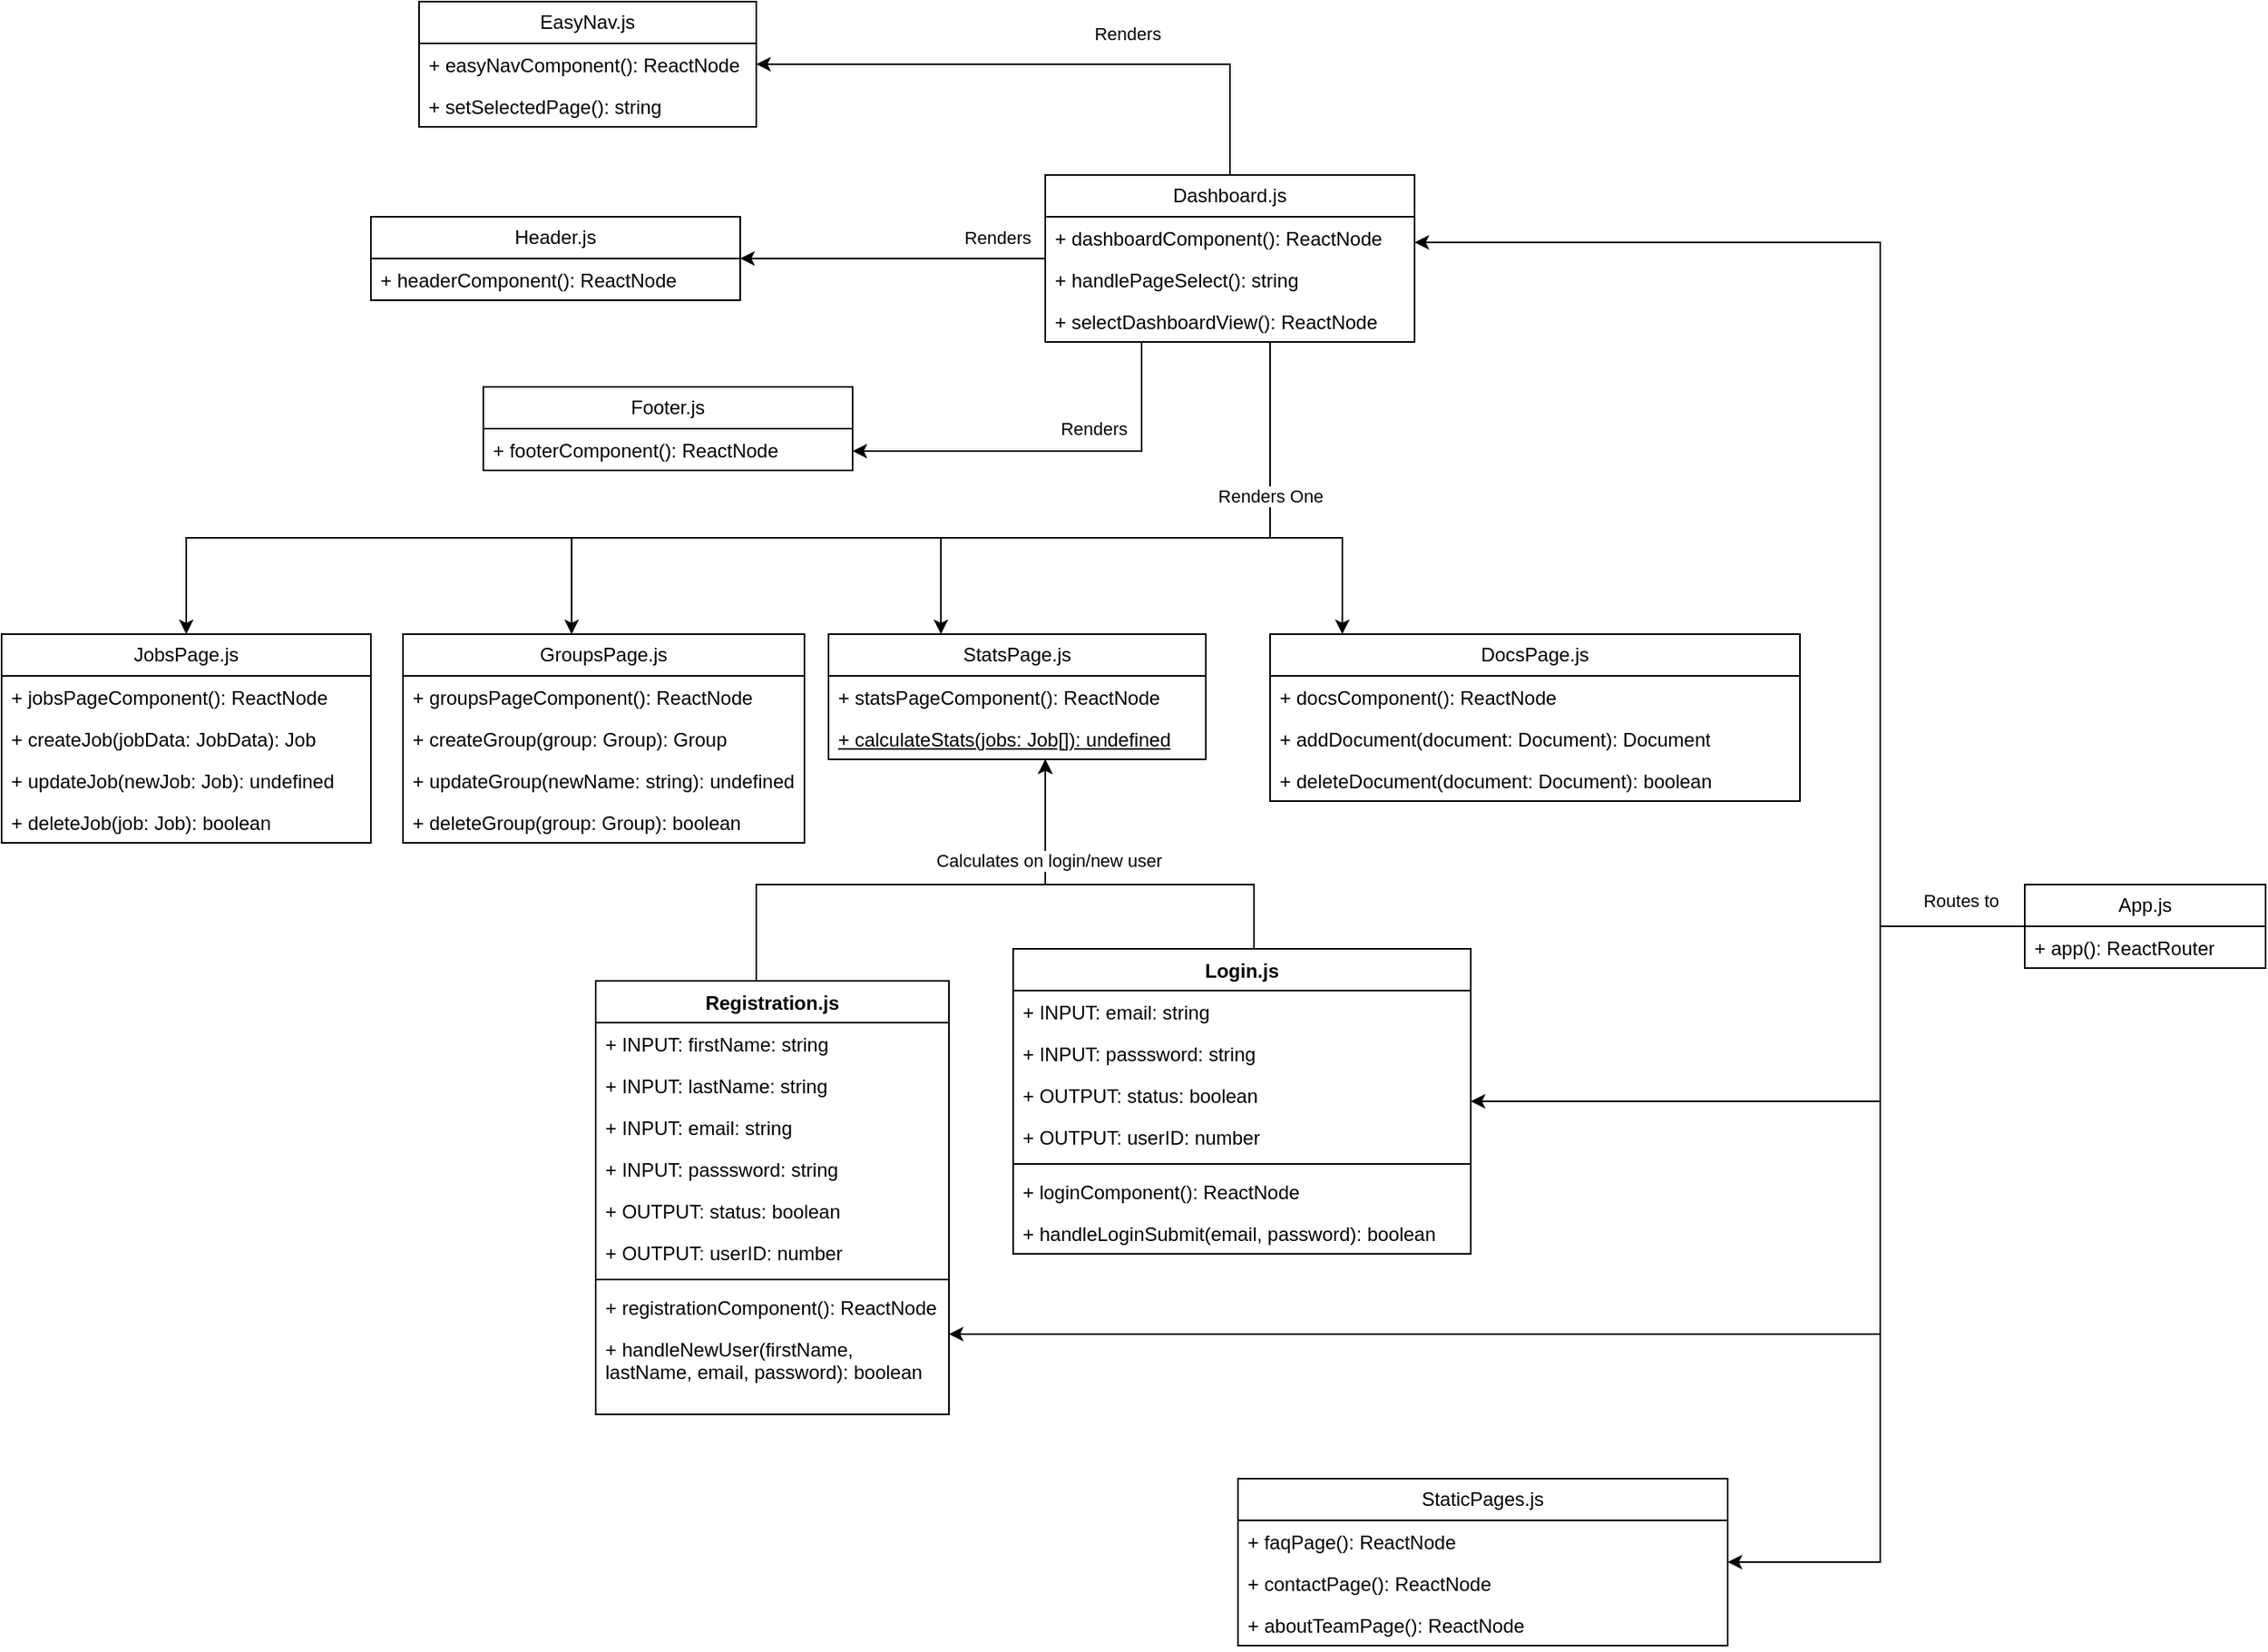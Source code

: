 <mxfile version="26.0.16">
  <diagram name="Page-1" id="zsL1fzsCl1nbroRvegYd">
    <mxGraphModel grid="1" page="1" gridSize="10" guides="1" tooltips="1" connect="1" arrows="1" fold="1" pageScale="1" pageWidth="850" pageHeight="1100" math="0" shadow="0">
      <root>
        <mxCell id="0" />
        <mxCell id="1" parent="0" />
        <mxCell id="69Bt8prux-WzrRiuDXp2-17" value="JobsPage.js" style="swimlane;fontStyle=0;childLayout=stackLayout;horizontal=1;startSize=26;fillColor=none;horizontalStack=0;resizeParent=1;resizeParentMax=0;resizeLast=0;collapsible=1;marginBottom=0;whiteSpace=wrap;html=1;" vertex="1" parent="1">
          <mxGeometry x="145" y="424" width="230" height="130" as="geometry" />
        </mxCell>
        <mxCell id="69Bt8prux-WzrRiuDXp2-19" value="+ jobsPageComponent(): ReactNode" style="text;strokeColor=none;fillColor=none;align=left;verticalAlign=top;spacingLeft=4;spacingRight=4;overflow=hidden;rotatable=0;points=[[0,0.5],[1,0.5]];portConstraint=eastwest;whiteSpace=wrap;html=1;" vertex="1" parent="69Bt8prux-WzrRiuDXp2-17">
          <mxGeometry y="26" width="230" height="26" as="geometry" />
        </mxCell>
        <mxCell id="69Bt8prux-WzrRiuDXp2-18" value="+ createJob(jobData: JobData): Job" style="text;strokeColor=none;fillColor=none;align=left;verticalAlign=top;spacingLeft=4;spacingRight=4;overflow=hidden;rotatable=0;points=[[0,0.5],[1,0.5]];portConstraint=eastwest;whiteSpace=wrap;html=1;" vertex="1" parent="69Bt8prux-WzrRiuDXp2-17">
          <mxGeometry y="52" width="230" height="26" as="geometry" />
        </mxCell>
        <mxCell id="69Bt8prux-WzrRiuDXp2-20" value="+ updateJob(newJob: Job): undefined" style="text;strokeColor=none;fillColor=none;align=left;verticalAlign=top;spacingLeft=4;spacingRight=4;overflow=hidden;rotatable=0;points=[[0,0.5],[1,0.5]];portConstraint=eastwest;whiteSpace=wrap;html=1;" vertex="1" parent="69Bt8prux-WzrRiuDXp2-17">
          <mxGeometry y="78" width="230" height="26" as="geometry" />
        </mxCell>
        <mxCell id="69Bt8prux-WzrRiuDXp2-96" value="+ deleteJob(job: Job): boolean" style="text;strokeColor=none;fillColor=none;align=left;verticalAlign=top;spacingLeft=4;spacingRight=4;overflow=hidden;rotatable=0;points=[[0,0.5],[1,0.5]];portConstraint=eastwest;whiteSpace=wrap;html=1;" vertex="1" parent="69Bt8prux-WzrRiuDXp2-17">
          <mxGeometry y="104" width="230" height="26" as="geometry" />
        </mxCell>
        <mxCell id="69Bt8prux-WzrRiuDXp2-21" value="Header.js" style="swimlane;fontStyle=0;childLayout=stackLayout;horizontal=1;startSize=26;fillColor=none;horizontalStack=0;resizeParent=1;resizeParentMax=0;resizeLast=0;collapsible=1;marginBottom=0;whiteSpace=wrap;html=1;" vertex="1" parent="1">
          <mxGeometry x="375" y="164" width="230" height="52" as="geometry" />
        </mxCell>
        <mxCell id="69Bt8prux-WzrRiuDXp2-22" value="+ headerComponent(): ReactNode" style="text;strokeColor=none;fillColor=none;align=left;verticalAlign=top;spacingLeft=4;spacingRight=4;overflow=hidden;rotatable=0;points=[[0,0.5],[1,0.5]];portConstraint=eastwest;whiteSpace=wrap;html=1;" vertex="1" parent="69Bt8prux-WzrRiuDXp2-21">
          <mxGeometry y="26" width="230" height="26" as="geometry" />
        </mxCell>
        <mxCell id="69Bt8prux-WzrRiuDXp2-25" value="Dashboard.js" style="swimlane;fontStyle=0;childLayout=stackLayout;horizontal=1;startSize=26;fillColor=none;horizontalStack=0;resizeParent=1;resizeParentMax=0;resizeLast=0;collapsible=1;marginBottom=0;whiteSpace=wrap;html=1;" vertex="1" parent="1">
          <mxGeometry x="795" y="138" width="230" height="104" as="geometry" />
        </mxCell>
        <mxCell id="69Bt8prux-WzrRiuDXp2-26" value="+ dashboardComponent(): ReactNode" style="text;strokeColor=none;fillColor=none;align=left;verticalAlign=top;spacingLeft=4;spacingRight=4;overflow=hidden;rotatable=0;points=[[0,0.5],[1,0.5]];portConstraint=eastwest;whiteSpace=wrap;html=1;" vertex="1" parent="69Bt8prux-WzrRiuDXp2-25">
          <mxGeometry y="26" width="230" height="26" as="geometry" />
        </mxCell>
        <mxCell id="69Bt8prux-WzrRiuDXp2-27" value="+ handlePageSelect(): string" style="text;strokeColor=none;fillColor=none;align=left;verticalAlign=top;spacingLeft=4;spacingRight=4;overflow=hidden;rotatable=0;points=[[0,0.5],[1,0.5]];portConstraint=eastwest;whiteSpace=wrap;html=1;" vertex="1" parent="69Bt8prux-WzrRiuDXp2-25">
          <mxGeometry y="52" width="230" height="26" as="geometry" />
        </mxCell>
        <mxCell id="69Bt8prux-WzrRiuDXp2-28" value="+ selectDashboardView(): ReactNode" style="text;strokeColor=none;fillColor=none;align=left;verticalAlign=top;spacingLeft=4;spacingRight=4;overflow=hidden;rotatable=0;points=[[0,0.5],[1,0.5]];portConstraint=eastwest;whiteSpace=wrap;html=1;" vertex="1" parent="69Bt8prux-WzrRiuDXp2-25">
          <mxGeometry y="78" width="230" height="26" as="geometry" />
        </mxCell>
        <mxCell id="69Bt8prux-WzrRiuDXp2-41" value="GroupsPage.js" style="swimlane;fontStyle=0;childLayout=stackLayout;horizontal=1;startSize=26;fillColor=none;horizontalStack=0;resizeParent=1;resizeParentMax=0;resizeLast=0;collapsible=1;marginBottom=0;whiteSpace=wrap;html=1;" vertex="1" parent="1">
          <mxGeometry x="395" y="424" width="250" height="130" as="geometry" />
        </mxCell>
        <mxCell id="69Bt8prux-WzrRiuDXp2-42" value="+ groupsPageComponent(): ReactNode" style="text;strokeColor=none;fillColor=none;align=left;verticalAlign=top;spacingLeft=4;spacingRight=4;overflow=hidden;rotatable=0;points=[[0,0.5],[1,0.5]];portConstraint=eastwest;whiteSpace=wrap;html=1;" vertex="1" parent="69Bt8prux-WzrRiuDXp2-41">
          <mxGeometry y="26" width="250" height="26" as="geometry" />
        </mxCell>
        <mxCell id="69Bt8prux-WzrRiuDXp2-43" value="+ createGroup(group: Group): Group" style="text;strokeColor=none;fillColor=none;align=left;verticalAlign=top;spacingLeft=4;spacingRight=4;overflow=hidden;rotatable=0;points=[[0,0.5],[1,0.5]];portConstraint=eastwest;whiteSpace=wrap;html=1;" vertex="1" parent="69Bt8prux-WzrRiuDXp2-41">
          <mxGeometry y="52" width="250" height="26" as="geometry" />
        </mxCell>
        <mxCell id="69Bt8prux-WzrRiuDXp2-44" value="+ updateGroup(newName: string): undefined" style="text;strokeColor=none;fillColor=none;align=left;verticalAlign=top;spacingLeft=4;spacingRight=4;overflow=hidden;rotatable=0;points=[[0,0.5],[1,0.5]];portConstraint=eastwest;whiteSpace=wrap;html=1;" vertex="1" parent="69Bt8prux-WzrRiuDXp2-41">
          <mxGeometry y="78" width="250" height="26" as="geometry" />
        </mxCell>
        <mxCell id="69Bt8prux-WzrRiuDXp2-97" value="+ deleteGroup(group: Group): boolean" style="text;strokeColor=none;fillColor=none;align=left;verticalAlign=top;spacingLeft=4;spacingRight=4;overflow=hidden;rotatable=0;points=[[0,0.5],[1,0.5]];portConstraint=eastwest;whiteSpace=wrap;html=1;" vertex="1" parent="69Bt8prux-WzrRiuDXp2-41">
          <mxGeometry y="104" width="250" height="26" as="geometry" />
        </mxCell>
        <mxCell id="69Bt8prux-WzrRiuDXp2-45" value="StatsPage.js" style="swimlane;fontStyle=0;childLayout=stackLayout;horizontal=1;startSize=26;fillColor=none;horizontalStack=0;resizeParent=1;resizeParentMax=0;resizeLast=0;collapsible=1;marginBottom=0;whiteSpace=wrap;html=1;" vertex="1" parent="1">
          <mxGeometry x="660" y="424" width="235" height="78" as="geometry" />
        </mxCell>
        <mxCell id="69Bt8prux-WzrRiuDXp2-46" value="+ statsPageComponent(): ReactNode" style="text;strokeColor=none;fillColor=none;align=left;verticalAlign=top;spacingLeft=4;spacingRight=4;overflow=hidden;rotatable=0;points=[[0,0.5],[1,0.5]];portConstraint=eastwest;whiteSpace=wrap;html=1;" vertex="1" parent="69Bt8prux-WzrRiuDXp2-45">
          <mxGeometry y="26" width="235" height="26" as="geometry" />
        </mxCell>
        <mxCell id="69Bt8prux-WzrRiuDXp2-47" value="&lt;u&gt;+ calculateStats(jobs: Job[]): undefined&lt;/u&gt;" style="text;strokeColor=none;fillColor=none;align=left;verticalAlign=top;spacingLeft=4;spacingRight=4;overflow=hidden;rotatable=0;points=[[0,0.5],[1,0.5]];portConstraint=eastwest;whiteSpace=wrap;html=1;" vertex="1" parent="69Bt8prux-WzrRiuDXp2-45">
          <mxGeometry y="52" width="235" height="26" as="geometry" />
        </mxCell>
        <mxCell id="69Bt8prux-WzrRiuDXp2-49" value="DocsPage.js" style="swimlane;fontStyle=0;childLayout=stackLayout;horizontal=1;startSize=26;fillColor=none;horizontalStack=0;resizeParent=1;resizeParentMax=0;resizeLast=0;collapsible=1;marginBottom=0;whiteSpace=wrap;html=1;" vertex="1" parent="1">
          <mxGeometry x="935" y="424" width="330" height="104" as="geometry" />
        </mxCell>
        <mxCell id="69Bt8prux-WzrRiuDXp2-50" value="+ docsComponent(): ReactNode" style="text;strokeColor=none;fillColor=none;align=left;verticalAlign=top;spacingLeft=4;spacingRight=4;overflow=hidden;rotatable=0;points=[[0,0.5],[1,0.5]];portConstraint=eastwest;whiteSpace=wrap;html=1;" vertex="1" parent="69Bt8prux-WzrRiuDXp2-49">
          <mxGeometry y="26" width="330" height="26" as="geometry" />
        </mxCell>
        <mxCell id="69Bt8prux-WzrRiuDXp2-51" value="+ addDocument(document: Document): Document" style="text;strokeColor=none;fillColor=none;align=left;verticalAlign=top;spacingLeft=4;spacingRight=4;overflow=hidden;rotatable=0;points=[[0,0.5],[1,0.5]];portConstraint=eastwest;whiteSpace=wrap;html=1;" vertex="1" parent="69Bt8prux-WzrRiuDXp2-49">
          <mxGeometry y="52" width="330" height="26" as="geometry" />
        </mxCell>
        <mxCell id="69Bt8prux-WzrRiuDXp2-52" value="+ deleteDocument(document: Document): boolean" style="text;strokeColor=none;fillColor=none;align=left;verticalAlign=top;spacingLeft=4;spacingRight=4;overflow=hidden;rotatable=0;points=[[0,0.5],[1,0.5]];portConstraint=eastwest;whiteSpace=wrap;html=1;" vertex="1" parent="69Bt8prux-WzrRiuDXp2-49">
          <mxGeometry y="78" width="330" height="26" as="geometry" />
        </mxCell>
        <mxCell id="69Bt8prux-WzrRiuDXp2-53" value="EasyNav.js" style="swimlane;fontStyle=0;childLayout=stackLayout;horizontal=1;startSize=26;fillColor=none;horizontalStack=0;resizeParent=1;resizeParentMax=0;resizeLast=0;collapsible=1;marginBottom=0;whiteSpace=wrap;html=1;" vertex="1" parent="1">
          <mxGeometry x="405" y="30" width="210" height="78" as="geometry" />
        </mxCell>
        <mxCell id="69Bt8prux-WzrRiuDXp2-54" value="+ easyNavComponent(): ReactNode" style="text;strokeColor=none;fillColor=none;align=left;verticalAlign=top;spacingLeft=4;spacingRight=4;overflow=hidden;rotatable=0;points=[[0,0.5],[1,0.5]];portConstraint=eastwest;whiteSpace=wrap;html=1;" vertex="1" parent="69Bt8prux-WzrRiuDXp2-53">
          <mxGeometry y="26" width="210" height="26" as="geometry" />
        </mxCell>
        <mxCell id="69Bt8prux-WzrRiuDXp2-84" value="+ setSelectedPage(): string" style="text;strokeColor=none;fillColor=none;align=left;verticalAlign=top;spacingLeft=4;spacingRight=4;overflow=hidden;rotatable=0;points=[[0,0.5],[1,0.5]];portConstraint=eastwest;whiteSpace=wrap;html=1;" vertex="1" parent="69Bt8prux-WzrRiuDXp2-53">
          <mxGeometry y="52" width="210" height="26" as="geometry" />
        </mxCell>
        <mxCell id="69Bt8prux-WzrRiuDXp2-57" value="Footer.js" style="swimlane;fontStyle=0;childLayout=stackLayout;horizontal=1;startSize=26;fillColor=none;horizontalStack=0;resizeParent=1;resizeParentMax=0;resizeLast=0;collapsible=1;marginBottom=0;whiteSpace=wrap;html=1;" vertex="1" parent="1">
          <mxGeometry x="445" y="270" width="230" height="52" as="geometry" />
        </mxCell>
        <mxCell id="69Bt8prux-WzrRiuDXp2-58" value="+ footerComponent(): ReactNode" style="text;strokeColor=none;fillColor=none;align=left;verticalAlign=top;spacingLeft=4;spacingRight=4;overflow=hidden;rotatable=0;points=[[0,0.5],[1,0.5]];portConstraint=eastwest;whiteSpace=wrap;html=1;" vertex="1" parent="69Bt8prux-WzrRiuDXp2-57">
          <mxGeometry y="26" width="230" height="26" as="geometry" />
        </mxCell>
        <mxCell id="69Bt8prux-WzrRiuDXp2-62" value="Login.js" style="swimlane;fontStyle=1;align=center;verticalAlign=top;childLayout=stackLayout;horizontal=1;startSize=26;horizontalStack=0;resizeParent=1;resizeParentMax=0;resizeLast=0;collapsible=1;marginBottom=0;whiteSpace=wrap;html=1;" vertex="1" parent="1">
          <mxGeometry x="775" y="620" width="285" height="190" as="geometry" />
        </mxCell>
        <mxCell id="69Bt8prux-WzrRiuDXp2-63" value="+ INPUT: email: string" style="text;strokeColor=none;fillColor=none;align=left;verticalAlign=top;spacingLeft=4;spacingRight=4;overflow=hidden;rotatable=0;points=[[0,0.5],[1,0.5]];portConstraint=eastwest;whiteSpace=wrap;html=1;" vertex="1" parent="69Bt8prux-WzrRiuDXp2-62">
          <mxGeometry y="26" width="285" height="26" as="geometry" />
        </mxCell>
        <mxCell id="69Bt8prux-WzrRiuDXp2-66" value="+ INPUT: passsword: string" style="text;strokeColor=none;fillColor=none;align=left;verticalAlign=top;spacingLeft=4;spacingRight=4;overflow=hidden;rotatable=0;points=[[0,0.5],[1,0.5]];portConstraint=eastwest;whiteSpace=wrap;html=1;" vertex="1" parent="69Bt8prux-WzrRiuDXp2-62">
          <mxGeometry y="52" width="285" height="26" as="geometry" />
        </mxCell>
        <mxCell id="69Bt8prux-WzrRiuDXp2-67" value="+ OUTPUT: status: boolean" style="text;strokeColor=none;fillColor=none;align=left;verticalAlign=top;spacingLeft=4;spacingRight=4;overflow=hidden;rotatable=0;points=[[0,0.5],[1,0.5]];portConstraint=eastwest;whiteSpace=wrap;html=1;" vertex="1" parent="69Bt8prux-WzrRiuDXp2-62">
          <mxGeometry y="78" width="285" height="26" as="geometry" />
        </mxCell>
        <mxCell id="69Bt8prux-WzrRiuDXp2-69" value="+ OUTPUT: userID: number" style="text;strokeColor=none;fillColor=none;align=left;verticalAlign=top;spacingLeft=4;spacingRight=4;overflow=hidden;rotatable=0;points=[[0,0.5],[1,0.5]];portConstraint=eastwest;whiteSpace=wrap;html=1;" vertex="1" parent="69Bt8prux-WzrRiuDXp2-62">
          <mxGeometry y="104" width="285" height="26" as="geometry" />
        </mxCell>
        <mxCell id="69Bt8prux-WzrRiuDXp2-64" value="" style="line;strokeWidth=1;fillColor=none;align=left;verticalAlign=middle;spacingTop=-1;spacingLeft=3;spacingRight=3;rotatable=0;labelPosition=right;points=[];portConstraint=eastwest;strokeColor=inherit;" vertex="1" parent="69Bt8prux-WzrRiuDXp2-62">
          <mxGeometry y="130" width="285" height="8" as="geometry" />
        </mxCell>
        <mxCell id="69Bt8prux-WzrRiuDXp2-65" value="+ loginComponent(): ReactNode" style="text;strokeColor=none;fillColor=none;align=left;verticalAlign=top;spacingLeft=4;spacingRight=4;overflow=hidden;rotatable=0;points=[[0,0.5],[1,0.5]];portConstraint=eastwest;whiteSpace=wrap;html=1;" vertex="1" parent="69Bt8prux-WzrRiuDXp2-62">
          <mxGeometry y="138" width="285" height="26" as="geometry" />
        </mxCell>
        <mxCell id="69Bt8prux-WzrRiuDXp2-70" value="+ handleLoginSubmit(email, password): boolean" style="text;strokeColor=none;fillColor=none;align=left;verticalAlign=top;spacingLeft=4;spacingRight=4;overflow=hidden;rotatable=0;points=[[0,0.5],[1,0.5]];portConstraint=eastwest;whiteSpace=wrap;html=1;" vertex="1" parent="69Bt8prux-WzrRiuDXp2-62">
          <mxGeometry y="164" width="285" height="26" as="geometry" />
        </mxCell>
        <mxCell id="69Bt8prux-WzrRiuDXp2-71" value="Registration.js" style="swimlane;fontStyle=1;align=center;verticalAlign=top;childLayout=stackLayout;horizontal=1;startSize=26;horizontalStack=0;resizeParent=1;resizeParentMax=0;resizeLast=0;collapsible=1;marginBottom=0;whiteSpace=wrap;html=1;" vertex="1" parent="1">
          <mxGeometry x="515" y="640" width="220" height="270" as="geometry" />
        </mxCell>
        <mxCell id="69Bt8prux-WzrRiuDXp2-81" value="+ INPUT: firstName: string" style="text;strokeColor=none;fillColor=none;align=left;verticalAlign=top;spacingLeft=4;spacingRight=4;overflow=hidden;rotatable=0;points=[[0,0.5],[1,0.5]];portConstraint=eastwest;whiteSpace=wrap;html=1;" vertex="1" parent="69Bt8prux-WzrRiuDXp2-71">
          <mxGeometry y="26" width="220" height="26" as="geometry" />
        </mxCell>
        <mxCell id="69Bt8prux-WzrRiuDXp2-82" value="+ INPUT: lastName: string" style="text;strokeColor=none;fillColor=none;align=left;verticalAlign=top;spacingLeft=4;spacingRight=4;overflow=hidden;rotatable=0;points=[[0,0.5],[1,0.5]];portConstraint=eastwest;whiteSpace=wrap;html=1;" vertex="1" parent="69Bt8prux-WzrRiuDXp2-71">
          <mxGeometry y="52" width="220" height="26" as="geometry" />
        </mxCell>
        <mxCell id="69Bt8prux-WzrRiuDXp2-80" value="+ INPUT: email: string" style="text;strokeColor=none;fillColor=none;align=left;verticalAlign=top;spacingLeft=4;spacingRight=4;overflow=hidden;rotatable=0;points=[[0,0.5],[1,0.5]];portConstraint=eastwest;whiteSpace=wrap;html=1;" vertex="1" parent="69Bt8prux-WzrRiuDXp2-71">
          <mxGeometry y="78" width="220" height="26" as="geometry" />
        </mxCell>
        <mxCell id="69Bt8prux-WzrRiuDXp2-73" value="+ INPUT: passsword: string" style="text;strokeColor=none;fillColor=none;align=left;verticalAlign=top;spacingLeft=4;spacingRight=4;overflow=hidden;rotatable=0;points=[[0,0.5],[1,0.5]];portConstraint=eastwest;whiteSpace=wrap;html=1;" vertex="1" parent="69Bt8prux-WzrRiuDXp2-71">
          <mxGeometry y="104" width="220" height="26" as="geometry" />
        </mxCell>
        <mxCell id="69Bt8prux-WzrRiuDXp2-74" value="+ OUTPUT: status: boolean" style="text;strokeColor=none;fillColor=none;align=left;verticalAlign=top;spacingLeft=4;spacingRight=4;overflow=hidden;rotatable=0;points=[[0,0.5],[1,0.5]];portConstraint=eastwest;whiteSpace=wrap;html=1;" vertex="1" parent="69Bt8prux-WzrRiuDXp2-71">
          <mxGeometry y="130" width="220" height="26" as="geometry" />
        </mxCell>
        <mxCell id="69Bt8prux-WzrRiuDXp2-75" value="+ OUTPUT: userID: number" style="text;strokeColor=none;fillColor=none;align=left;verticalAlign=top;spacingLeft=4;spacingRight=4;overflow=hidden;rotatable=0;points=[[0,0.5],[1,0.5]];portConstraint=eastwest;whiteSpace=wrap;html=1;" vertex="1" parent="69Bt8prux-WzrRiuDXp2-71">
          <mxGeometry y="156" width="220" height="26" as="geometry" />
        </mxCell>
        <mxCell id="69Bt8prux-WzrRiuDXp2-76" value="" style="line;strokeWidth=1;fillColor=none;align=left;verticalAlign=middle;spacingTop=-1;spacingLeft=3;spacingRight=3;rotatable=0;labelPosition=right;points=[];portConstraint=eastwest;strokeColor=inherit;" vertex="1" parent="69Bt8prux-WzrRiuDXp2-71">
          <mxGeometry y="182" width="220" height="8" as="geometry" />
        </mxCell>
        <mxCell id="69Bt8prux-WzrRiuDXp2-77" value="+ registrationComponent(): ReactNode" style="text;strokeColor=none;fillColor=none;align=left;verticalAlign=top;spacingLeft=4;spacingRight=4;overflow=hidden;rotatable=0;points=[[0,0.5],[1,0.5]];portConstraint=eastwest;whiteSpace=wrap;html=1;" vertex="1" parent="69Bt8prux-WzrRiuDXp2-71">
          <mxGeometry y="190" width="220" height="26" as="geometry" />
        </mxCell>
        <mxCell id="69Bt8prux-WzrRiuDXp2-78" value="+ handleNewUser(firstName, lastName, email, password): boolean" style="text;strokeColor=none;fillColor=none;align=left;verticalAlign=top;spacingLeft=4;spacingRight=4;overflow=hidden;rotatable=0;points=[[0,0.5],[1,0.5]];portConstraint=eastwest;whiteSpace=wrap;html=1;" vertex="1" parent="69Bt8prux-WzrRiuDXp2-71">
          <mxGeometry y="216" width="220" height="54" as="geometry" />
        </mxCell>
        <mxCell id="69Bt8prux-WzrRiuDXp2-85" value="" style="endArrow=classic;html=1;rounded=0;edgeStyle=orthogonalEdgeStyle;" edge="1" parent="1" source="69Bt8prux-WzrRiuDXp2-25" target="69Bt8prux-WzrRiuDXp2-53">
          <mxGeometry width="50" height="50" relative="1" as="geometry">
            <mxPoint x="930" y="284" as="sourcePoint" />
            <mxPoint x="980" y="234" as="targetPoint" />
            <Array as="points">
              <mxPoint x="910" y="69" />
            </Array>
          </mxGeometry>
        </mxCell>
        <mxCell id="69Bt8prux-WzrRiuDXp2-86" value="Renders" style="edgeLabel;html=1;align=center;verticalAlign=middle;resizable=0;points=[];" connectable="0" vertex="1" parent="69Bt8prux-WzrRiuDXp2-85">
          <mxGeometry x="-0.172" y="3" relative="1" as="geometry">
            <mxPoint x="17" y="-22" as="offset" />
          </mxGeometry>
        </mxCell>
        <mxCell id="69Bt8prux-WzrRiuDXp2-87" value="" style="endArrow=classic;html=1;rounded=0;edgeStyle=orthogonalEdgeStyle;" edge="1" parent="1" source="69Bt8prux-WzrRiuDXp2-25" target="69Bt8prux-WzrRiuDXp2-49">
          <mxGeometry width="50" height="50" relative="1" as="geometry">
            <mxPoint x="930" y="444" as="sourcePoint" />
            <mxPoint x="980" y="394" as="targetPoint" />
            <Array as="points">
              <mxPoint x="935" y="364" />
              <mxPoint x="980" y="364" />
            </Array>
          </mxGeometry>
        </mxCell>
        <mxCell id="69Bt8prux-WzrRiuDXp2-88" value="" style="endArrow=classic;html=1;rounded=0;edgeStyle=orthogonalEdgeStyle;" edge="1" parent="1" source="69Bt8prux-WzrRiuDXp2-25" target="69Bt8prux-WzrRiuDXp2-45">
          <mxGeometry width="50" height="50" relative="1" as="geometry">
            <mxPoint x="930" y="444" as="sourcePoint" />
            <mxPoint x="980" y="394" as="targetPoint" />
            <Array as="points">
              <mxPoint x="935" y="364" />
              <mxPoint x="730" y="364" />
            </Array>
          </mxGeometry>
        </mxCell>
        <mxCell id="69Bt8prux-WzrRiuDXp2-89" value="" style="endArrow=classic;html=1;rounded=0;edgeStyle=orthogonalEdgeStyle;" edge="1" parent="1" source="69Bt8prux-WzrRiuDXp2-25" target="69Bt8prux-WzrRiuDXp2-41">
          <mxGeometry width="50" height="50" relative="1" as="geometry">
            <mxPoint x="930" y="444" as="sourcePoint" />
            <mxPoint x="980" y="394" as="targetPoint" />
            <Array as="points">
              <mxPoint x="935" y="364" />
              <mxPoint x="500" y="364" />
            </Array>
          </mxGeometry>
        </mxCell>
        <mxCell id="69Bt8prux-WzrRiuDXp2-90" value="" style="endArrow=classic;html=1;rounded=0;edgeStyle=orthogonalEdgeStyle;" edge="1" parent="1" source="69Bt8prux-WzrRiuDXp2-25" target="69Bt8prux-WzrRiuDXp2-17">
          <mxGeometry width="50" height="50" relative="1" as="geometry">
            <mxPoint x="930" y="444" as="sourcePoint" />
            <mxPoint x="980" y="394" as="targetPoint" />
            <Array as="points">
              <mxPoint x="935" y="364" />
              <mxPoint x="260" y="364" />
            </Array>
          </mxGeometry>
        </mxCell>
        <mxCell id="69Bt8prux-WzrRiuDXp2-91" value="Renders One" style="edgeLabel;html=1;align=center;verticalAlign=middle;resizable=0;points=[];" connectable="0" vertex="1" parent="69Bt8prux-WzrRiuDXp2-90">
          <mxGeometry x="-0.73" y="-1" relative="1" as="geometry">
            <mxPoint x="1" y="-20" as="offset" />
          </mxGeometry>
        </mxCell>
        <mxCell id="69Bt8prux-WzrRiuDXp2-92" value="" style="endArrow=classic;html=1;rounded=0;edgeStyle=orthogonalEdgeStyle;" edge="1" parent="1" source="69Bt8prux-WzrRiuDXp2-25" target="69Bt8prux-WzrRiuDXp2-57">
          <mxGeometry width="50" height="50" relative="1" as="geometry">
            <mxPoint x="675" y="374" as="sourcePoint" />
            <mxPoint x="725" y="324" as="targetPoint" />
            <Array as="points">
              <mxPoint x="855" y="310" />
            </Array>
          </mxGeometry>
        </mxCell>
        <mxCell id="69Bt8prux-WzrRiuDXp2-95" value="Renders" style="edgeLabel;html=1;align=center;verticalAlign=middle;resizable=0;points=[];" connectable="0" vertex="1" parent="69Bt8prux-WzrRiuDXp2-92">
          <mxGeometry x="0.429" y="2" relative="1" as="geometry">
            <mxPoint x="79" y="-16" as="offset" />
          </mxGeometry>
        </mxCell>
        <mxCell id="69Bt8prux-WzrRiuDXp2-93" value="" style="endArrow=classic;html=1;rounded=0;" edge="1" parent="1" source="69Bt8prux-WzrRiuDXp2-25" target="69Bt8prux-WzrRiuDXp2-21">
          <mxGeometry width="50" height="50" relative="1" as="geometry">
            <mxPoint x="675" y="374" as="sourcePoint" />
            <mxPoint x="725" y="324" as="targetPoint" />
          </mxGeometry>
        </mxCell>
        <mxCell id="69Bt8prux-WzrRiuDXp2-94" value="Renders" style="edgeLabel;html=1;align=center;verticalAlign=middle;resizable=0;points=[];" connectable="0" vertex="1" parent="69Bt8prux-WzrRiuDXp2-93">
          <mxGeometry x="0.393" y="2" relative="1" as="geometry">
            <mxPoint x="102" y="-15" as="offset" />
          </mxGeometry>
        </mxCell>
        <mxCell id="69Bt8prux-WzrRiuDXp2-98" value="" style="endArrow=classic;html=1;rounded=0;edgeStyle=orthogonalEdgeStyle;" edge="1" parent="1" source="69Bt8prux-WzrRiuDXp2-62" target="69Bt8prux-WzrRiuDXp2-47">
          <mxGeometry width="50" height="50" relative="1" as="geometry">
            <mxPoint x="705" y="670" as="sourcePoint" />
            <mxPoint x="755" y="620" as="targetPoint" />
            <Array as="points">
              <mxPoint x="925" y="580" />
              <mxPoint x="795" y="580" />
            </Array>
          </mxGeometry>
        </mxCell>
        <mxCell id="69Bt8prux-WzrRiuDXp2-99" value="" style="endArrow=classic;html=1;rounded=0;edgeStyle=orthogonalEdgeStyle;" edge="1" parent="1" source="69Bt8prux-WzrRiuDXp2-71" target="69Bt8prux-WzrRiuDXp2-45">
          <mxGeometry width="50" height="50" relative="1" as="geometry">
            <mxPoint x="705" y="670" as="sourcePoint" />
            <mxPoint x="755" y="620" as="targetPoint" />
            <Array as="points">
              <mxPoint x="615" y="580" />
              <mxPoint x="795" y="580" />
            </Array>
          </mxGeometry>
        </mxCell>
        <mxCell id="69Bt8prux-WzrRiuDXp2-101" value="Calculates on login/new user" style="edgeLabel;html=1;align=center;verticalAlign=middle;resizable=0;points=[];" connectable="0" vertex="1" parent="69Bt8prux-WzrRiuDXp2-99">
          <mxGeometry x="0.731" y="-2" relative="1" as="geometry">
            <mxPoint y="20" as="offset" />
          </mxGeometry>
        </mxCell>
        <mxCell id="69Bt8prux-WzrRiuDXp2-102" value="StaticPages.js" style="swimlane;fontStyle=0;childLayout=stackLayout;horizontal=1;startSize=26;fillColor=none;horizontalStack=0;resizeParent=1;resizeParentMax=0;resizeLast=0;collapsible=1;marginBottom=0;whiteSpace=wrap;html=1;" vertex="1" parent="1">
          <mxGeometry x="915" y="950" width="305" height="104" as="geometry" />
        </mxCell>
        <mxCell id="69Bt8prux-WzrRiuDXp2-103" value="+ faqPage(): ReactNode" style="text;strokeColor=none;fillColor=none;align=left;verticalAlign=top;spacingLeft=4;spacingRight=4;overflow=hidden;rotatable=0;points=[[0,0.5],[1,0.5]];portConstraint=eastwest;whiteSpace=wrap;html=1;" vertex="1" parent="69Bt8prux-WzrRiuDXp2-102">
          <mxGeometry y="26" width="305" height="26" as="geometry" />
        </mxCell>
        <mxCell id="69Bt8prux-WzrRiuDXp2-104" value="+ contactPage(): ReactNode" style="text;strokeColor=none;fillColor=none;align=left;verticalAlign=top;spacingLeft=4;spacingRight=4;overflow=hidden;rotatable=0;points=[[0,0.5],[1,0.5]];portConstraint=eastwest;whiteSpace=wrap;html=1;" vertex="1" parent="69Bt8prux-WzrRiuDXp2-102">
          <mxGeometry y="52" width="305" height="26" as="geometry" />
        </mxCell>
        <mxCell id="69Bt8prux-WzrRiuDXp2-105" value="+ aboutTeamPage(): ReactNode" style="text;strokeColor=none;fillColor=none;align=left;verticalAlign=top;spacingLeft=4;spacingRight=4;overflow=hidden;rotatable=0;points=[[0,0.5],[1,0.5]];portConstraint=eastwest;whiteSpace=wrap;html=1;" vertex="1" parent="69Bt8prux-WzrRiuDXp2-102">
          <mxGeometry y="78" width="305" height="26" as="geometry" />
        </mxCell>
        <mxCell id="69Bt8prux-WzrRiuDXp2-106" value="App.js" style="swimlane;fontStyle=0;childLayout=stackLayout;horizontal=1;startSize=26;fillColor=none;horizontalStack=0;resizeParent=1;resizeParentMax=0;resizeLast=0;collapsible=1;marginBottom=0;whiteSpace=wrap;html=1;" vertex="1" parent="1">
          <mxGeometry x="1405" y="580" width="150" height="52" as="geometry" />
        </mxCell>
        <mxCell id="69Bt8prux-WzrRiuDXp2-107" value="+ app(): ReactRouter" style="text;strokeColor=none;fillColor=none;align=left;verticalAlign=top;spacingLeft=4;spacingRight=4;overflow=hidden;rotatable=0;points=[[0,0.5],[1,0.5]];portConstraint=eastwest;whiteSpace=wrap;html=1;" vertex="1" parent="69Bt8prux-WzrRiuDXp2-106">
          <mxGeometry y="26" width="150" height="26" as="geometry" />
        </mxCell>
        <mxCell id="69Bt8prux-WzrRiuDXp2-110" value="" style="endArrow=classic;html=1;rounded=0;edgeStyle=orthogonalEdgeStyle;" edge="1" parent="1" source="69Bt8prux-WzrRiuDXp2-106" target="69Bt8prux-WzrRiuDXp2-25">
          <mxGeometry width="50" height="50" relative="1" as="geometry">
            <mxPoint x="1285" y="660" as="sourcePoint" />
            <mxPoint x="855" y="480" as="targetPoint" />
            <Array as="points">
              <mxPoint x="1315" y="606" />
              <mxPoint x="1315" y="180" />
            </Array>
          </mxGeometry>
        </mxCell>
        <mxCell id="69Bt8prux-WzrRiuDXp2-111" value="" style="endArrow=classic;html=1;rounded=0;edgeStyle=orthogonalEdgeStyle;" edge="1" parent="1" source="69Bt8prux-WzrRiuDXp2-106" target="69Bt8prux-WzrRiuDXp2-62">
          <mxGeometry width="50" height="50" relative="1" as="geometry">
            <mxPoint x="805" y="530" as="sourcePoint" />
            <mxPoint x="855" y="480" as="targetPoint" />
            <Array as="points">
              <mxPoint x="1315" y="606" />
              <mxPoint x="1315" y="715" />
            </Array>
          </mxGeometry>
        </mxCell>
        <mxCell id="69Bt8prux-WzrRiuDXp2-112" value="" style="endArrow=classic;html=1;rounded=0;edgeStyle=orthogonalEdgeStyle;" edge="1" parent="1" source="69Bt8prux-WzrRiuDXp2-106" target="69Bt8prux-WzrRiuDXp2-102">
          <mxGeometry width="50" height="50" relative="1" as="geometry">
            <mxPoint x="805" y="530" as="sourcePoint" />
            <mxPoint x="855" y="480" as="targetPoint" />
            <Array as="points">
              <mxPoint x="1315" y="606" />
              <mxPoint x="1315" y="1002" />
            </Array>
          </mxGeometry>
        </mxCell>
        <mxCell id="69Bt8prux-WzrRiuDXp2-113" value="" style="endArrow=classic;html=1;rounded=0;edgeStyle=orthogonalEdgeStyle;" edge="1" parent="1" source="69Bt8prux-WzrRiuDXp2-106" target="69Bt8prux-WzrRiuDXp2-71">
          <mxGeometry width="50" height="50" relative="1" as="geometry">
            <mxPoint x="805" y="530" as="sourcePoint" />
            <mxPoint x="855" y="480" as="targetPoint" />
            <Array as="points">
              <mxPoint x="1315" y="606" />
              <mxPoint x="1315" y="860" />
            </Array>
          </mxGeometry>
        </mxCell>
        <mxCell id="69Bt8prux-WzrRiuDXp2-114" value="Routes to" style="edgeLabel;html=1;align=center;verticalAlign=middle;resizable=0;points=[];" connectable="0" vertex="1" parent="69Bt8prux-WzrRiuDXp2-113">
          <mxGeometry x="-0.697" relative="1" as="geometry">
            <mxPoint x="50" y="-66" as="offset" />
          </mxGeometry>
        </mxCell>
      </root>
    </mxGraphModel>
  </diagram>
</mxfile>
